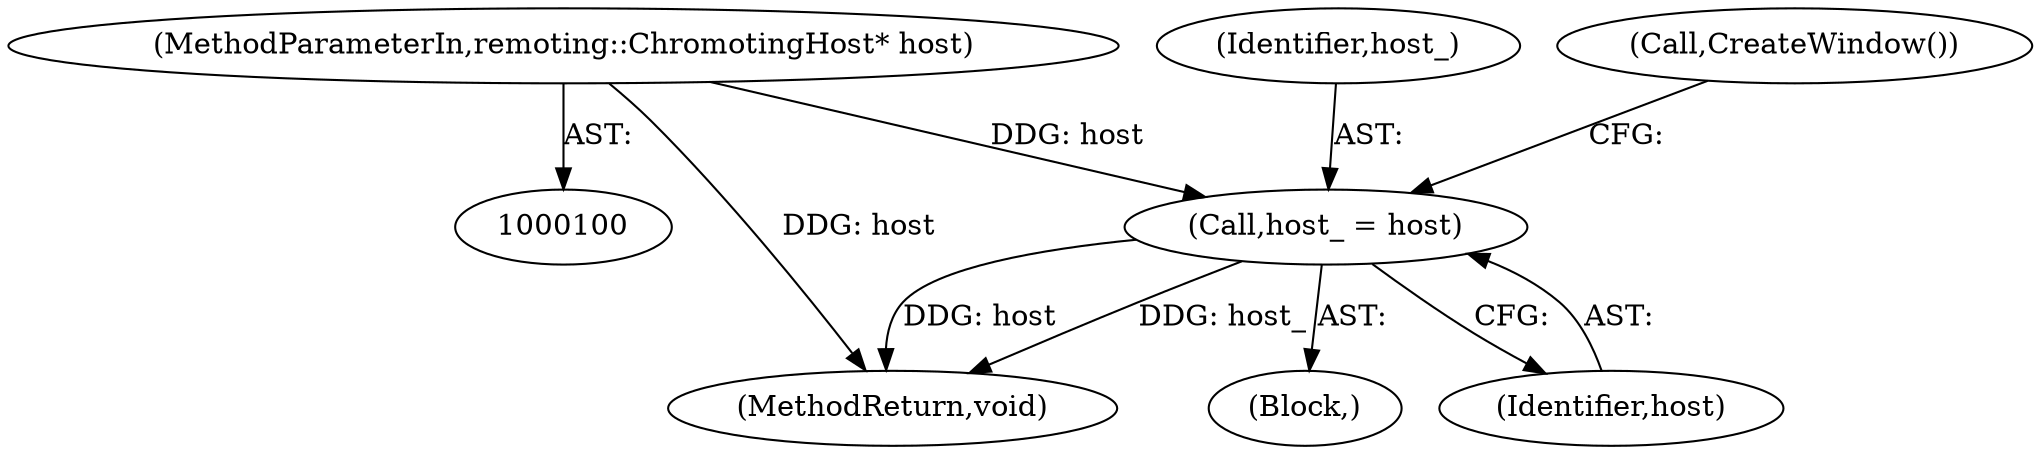 digraph "0_Chrome_456405f87033ee64c6862ef814f1f6a4e52585bd_0@pointer" {
"1000104" [label="(Call,host_ = host)"];
"1000101" [label="(MethodParameterIn,remoting::ChromotingHost* host)"];
"1000105" [label="(Identifier,host_)"];
"1000101" [label="(MethodParameterIn,remoting::ChromotingHost* host)"];
"1000107" [label="(Call,CreateWindow())"];
"1000104" [label="(Call,host_ = host)"];
"1000115" [label="(MethodReturn,void)"];
"1000103" [label="(Block,)"];
"1000106" [label="(Identifier,host)"];
"1000104" -> "1000103"  [label="AST: "];
"1000104" -> "1000106"  [label="CFG: "];
"1000105" -> "1000104"  [label="AST: "];
"1000106" -> "1000104"  [label="AST: "];
"1000107" -> "1000104"  [label="CFG: "];
"1000104" -> "1000115"  [label="DDG: host_"];
"1000104" -> "1000115"  [label="DDG: host"];
"1000101" -> "1000104"  [label="DDG: host"];
"1000101" -> "1000100"  [label="AST: "];
"1000101" -> "1000115"  [label="DDG: host"];
}
